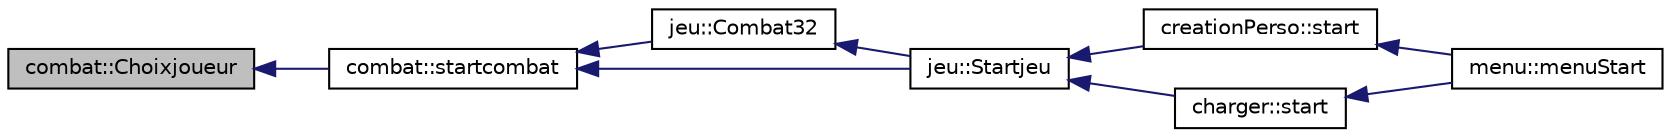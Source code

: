 digraph "combat::Choixjoueur"
{
  edge [fontname="Helvetica",fontsize="10",labelfontname="Helvetica",labelfontsize="10"];
  node [fontname="Helvetica",fontsize="10",shape=record];
  rankdir="LR";
  Node5 [label="combat::Choixjoueur",height=0.2,width=0.4,color="black", fillcolor="grey75", style="filled", fontcolor="black"];
  Node5 -> Node6 [dir="back",color="midnightblue",fontsize="10",style="solid",fontname="Helvetica"];
  Node6 [label="combat::startcombat",height=0.2,width=0.4,color="black", fillcolor="white", style="filled",URL="$classcombat.html#a0d35d19c972a74a3ba97192ab10d2df1",tooltip="enchaine les tours de combat jusqu&#39;a la mort d&#39;un des participant "];
  Node6 -> Node7 [dir="back",color="midnightblue",fontsize="10",style="solid",fontname="Helvetica"];
  Node7 [label="jeu::Combat32",height=0.2,width=0.4,color="black", fillcolor="white", style="filled",URL="$classjeu.html#a63596fcd7c1a89fa40d5f5d89a159828",tooltip="lance une fenetre de combat et un thread d&#39;un objet combat "];
  Node7 -> Node8 [dir="back",color="midnightblue",fontsize="10",style="solid",fontname="Helvetica"];
  Node8 [label="jeu::Startjeu",height=0.2,width=0.4,color="black", fillcolor="white", style="filled",URL="$classjeu.html#aeb59c51913d23e2f449ad04f0de2072b",tooltip="lance la fentre principal de jeu "];
  Node8 -> Node9 [dir="back",color="midnightblue",fontsize="10",style="solid",fontname="Helvetica"];
  Node9 [label="creationPerso::start",height=0.2,width=0.4,color="black", fillcolor="white", style="filled",URL="$classcreation_perso.html#abb820eec1f9ab02fb303926d50751f46",tooltip="lance le questionnaire "];
  Node9 -> Node10 [dir="back",color="midnightblue",fontsize="10",style="solid",fontname="Helvetica"];
  Node10 [label="menu::menuStart",height=0.2,width=0.4,color="black", fillcolor="white", style="filled",URL="$classmenu.html#a0f6aa4e91d4c67fdb426e9d44d9ed177",tooltip="lance le menu "];
  Node8 -> Node11 [dir="back",color="midnightblue",fontsize="10",style="solid",fontname="Helvetica"];
  Node11 [label="charger::start",height=0.2,width=0.4,color="black", fillcolor="white", style="filled",URL="$classcharger.html#a8e98fa0fa752226f1bf578b5d01a6319",tooltip="creer une fenetre et affiche les 3 sauvegardes "];
  Node11 -> Node10 [dir="back",color="midnightblue",fontsize="10",style="solid",fontname="Helvetica"];
  Node6 -> Node8 [dir="back",color="midnightblue",fontsize="10",style="solid",fontname="Helvetica"];
}
